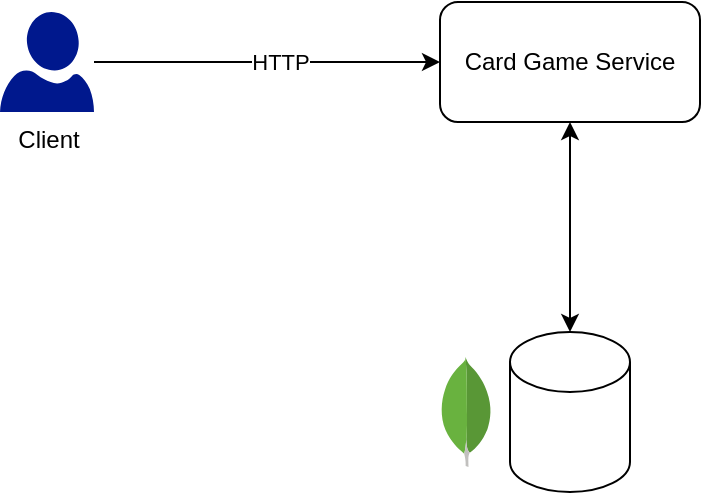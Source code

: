 <mxfile version="20.8.5" type="device" pages="2"><diagram id="AteizHUOfp-uLyl8wukj" name="High Level Architecture"><mxGraphModel dx="1434" dy="695" grid="1" gridSize="10" guides="1" tooltips="1" connect="1" arrows="1" fold="1" page="1" pageScale="1" pageWidth="827" pageHeight="1169" math="0" shadow="0"><root><mxCell id="0"/><mxCell id="1" parent="0"/><mxCell id="uGYsPJjMQENl2pW6gWqZ-3" style="edgeStyle=orthogonalEdgeStyle;rounded=0;orthogonalLoop=1;jettySize=auto;html=1;entryX=0;entryY=0.5;entryDx=0;entryDy=0;" edge="1" parent="1" source="uGYsPJjMQENl2pW6gWqZ-1" target="uGYsPJjMQENl2pW6gWqZ-2"><mxGeometry relative="1" as="geometry"/></mxCell><mxCell id="uGYsPJjMQENl2pW6gWqZ-8" value="HTTP" style="edgeLabel;html=1;align=center;verticalAlign=middle;resizable=0;points=[];" vertex="1" connectable="0" parent="uGYsPJjMQENl2pW6gWqZ-3"><mxGeometry x="0.202" y="2" relative="1" as="geometry"><mxPoint x="-11" y="2" as="offset"/></mxGeometry></mxCell><mxCell id="uGYsPJjMQENl2pW6gWqZ-1" value="Client" style="sketch=0;aspect=fixed;pointerEvents=1;shadow=0;dashed=0;html=1;strokeColor=none;labelPosition=center;verticalLabelPosition=bottom;verticalAlign=top;align=center;fillColor=#00188D;shape=mxgraph.azure.user" vertex="1" parent="1"><mxGeometry x="140" y="120" width="47" height="50" as="geometry"/></mxCell><mxCell id="uGYsPJjMQENl2pW6gWqZ-7" style="edgeStyle=orthogonalEdgeStyle;rounded=0;orthogonalLoop=1;jettySize=auto;html=1;entryX=0.5;entryY=0;entryDx=0;entryDy=0;entryPerimeter=0;startArrow=classic;startFill=1;" edge="1" parent="1" source="uGYsPJjMQENl2pW6gWqZ-2" target="uGYsPJjMQENl2pW6gWqZ-4"><mxGeometry relative="1" as="geometry"/></mxCell><mxCell id="uGYsPJjMQENl2pW6gWqZ-2" value="Card Game Service" style="rounded=1;whiteSpace=wrap;html=1;" vertex="1" parent="1"><mxGeometry x="360" y="115" width="130" height="60" as="geometry"/></mxCell><mxCell id="uGYsPJjMQENl2pW6gWqZ-4" value="" style="shape=cylinder3;whiteSpace=wrap;html=1;boundedLbl=1;backgroundOutline=1;size=15;" vertex="1" parent="1"><mxGeometry x="395" y="280" width="60" height="80" as="geometry"/></mxCell><mxCell id="uGYsPJjMQENl2pW6gWqZ-6" value="" style="dashed=0;outlineConnect=0;html=1;align=center;labelPosition=center;verticalLabelPosition=bottom;verticalAlign=top;shape=mxgraph.weblogos.mongodb" vertex="1" parent="1"><mxGeometry x="360" y="292.5" width="26.29" height="55" as="geometry"/></mxCell></root></mxGraphModel></diagram><diagram id="hB1DYLXWT9xH0XuyFJ0U" name="Enterprise Architecture"><mxGraphModel dx="1434" dy="1923" grid="1" gridSize="10" guides="1" tooltips="1" connect="1" arrows="1" fold="1" page="1" pageScale="1" pageWidth="827" pageHeight="1169" math="0" shadow="0"><root><mxCell id="0"/><mxCell id="1" parent="0"/><mxCell id="LEMrE9bQ3T0Od7LSvAJy-5" value="Ports and Adapters" style="text;strokeColor=none;fillColor=none;html=1;fontSize=28;fontStyle=1;verticalAlign=middle;align=center;rounded=0;strokeWidth=0;" vertex="1" parent="1"><mxGeometry x="280" y="-681" width="250" height="100" as="geometry"/></mxCell><mxCell id="LEMrE9bQ3T0Od7LSvAJy-9" value="" style="verticalLabelPosition=bottom;verticalAlign=top;html=1;shape=mxgraph.basic.polygon;polyCoords=[[0.25,0],[0.75,0],[1,0.25],[1,0.75],[0.75,1],[0.25,1],[0,0.75],[0,0.25]];polyline=0;rounded=0;strokeWidth=0;fillColor=#1E8DFC;" vertex="1" parent="1"><mxGeometry x="190" y="-571" width="440" height="420" as="geometry"/></mxCell><mxCell id="LEMrE9bQ3T0Od7LSvAJy-11" value="Application Core&lt;br&gt;(game pkg)" style="text;html=1;strokeColor=none;fillColor=none;align=center;verticalAlign=middle;whiteSpace=wrap;rounded=0;strokeWidth=0;fontSize=28;fontColor=#E8FFFC;" vertex="1" parent="1"><mxGeometry x="295" y="-416" width="230" height="90" as="geometry"/></mxCell><mxCell id="LEMrE9bQ3T0Od7LSvAJy-12" value="pesistence" style="rounded=1;whiteSpace=wrap;html=1;strokeWidth=0;fontSize=13;fillColor=#dae8fc;rotation=-90;strokeColor=#6c8ebf;" vertex="1" parent="1"><mxGeometry x="560" y="-381" width="80" height="40" as="geometry"/></mxCell><mxCell id="LEMrE9bQ3T0Od7LSvAJy-13" value="generator" style="rounded=1;whiteSpace=wrap;html=1;strokeWidth=0;fontSize=13;fillColor=#dae8fc;rotation=45;strokeColor=#6c8ebf;" vertex="1" parent="1"><mxGeometry x="510" y="-511" width="80" height="40" as="geometry"/></mxCell><mxCell id="LEMrE9bQ3T0Od7LSvAJy-14" value="config" style="rounded=1;whiteSpace=wrap;html=1;strokeWidth=0;fontSize=13;fillColor=#dae8fc;rotation=-45;strokeColor=#6c8ebf;" vertex="1" parent="1"><mxGeometry x="510" y="-241" width="80" height="40" as="geometry"/></mxCell><mxCell id="Ol9fWq0ugdBrIfDdKrVo-1" value="server" style="rounded=1;whiteSpace=wrap;html=1;strokeWidth=0;fontSize=13;fillColor=#dae8fc;rotation=90;strokeColor=#6c8ebf;" vertex="1" parent="1"><mxGeometry x="180" y="-381" width="80" height="40" as="geometry"/></mxCell><mxCell id="Ol9fWq0ugdBrIfDdKrVo-8" style="edgeStyle=orthogonalEdgeStyle;rounded=0;orthogonalLoop=1;jettySize=auto;html=1;fontSize=13;fontColor=#E8FFFC;startArrow=none;startFill=0;endArrow=classic;endFill=1;" edge="1" parent="1" source="Ol9fWq0ugdBrIfDdKrVo-2" target="LEMrE9bQ3T0Od7LSvAJy-12"><mxGeometry relative="1" as="geometry"/></mxCell><mxCell id="Ol9fWq0ugdBrIfDdKrVo-2" value="MongoDB" style="strokeWidth=2;html=1;shape=mxgraph.flowchart.start_1;whiteSpace=wrap;rounded=0;fontSize=13;fontColor=#E8FFFC;fillColor=#19B8FC;strokeColor=none;" vertex="1" parent="1"><mxGeometry x="660" y="-391" width="100" height="60" as="geometry"/></mxCell><mxCell id="Ol9fWq0ugdBrIfDdKrVo-11" style="rounded=0;orthogonalLoop=1;jettySize=auto;html=1;fontSize=13;fontColor=#E8FFFC;startArrow=none;startFill=0;endArrow=classic;endFill=1;entryX=0.5;entryY=0;entryDx=0;entryDy=0;exitX=0.145;exitY=0.855;exitDx=0;exitDy=0;exitPerimeter=0;" edge="1" parent="1" source="Ol9fWq0ugdBrIfDdKrVo-12" target="LEMrE9bQ3T0Od7LSvAJy-13"><mxGeometry relative="1" as="geometry"><mxPoint x="590" y="-541" as="targetPoint"/></mxGeometry></mxCell><mxCell id="Ol9fWq0ugdBrIfDdKrVo-12" value="UUID Generator" style="strokeWidth=2;html=1;shape=mxgraph.flowchart.start_1;whiteSpace=wrap;rounded=0;fontSize=13;fontColor=#E8FFFC;fillColor=#19B8FC;strokeColor=none;" vertex="1" parent="1"><mxGeometry x="610" y="-581" width="100" height="60" as="geometry"/></mxCell><mxCell id="Ol9fWq0ugdBrIfDdKrVo-14" style="edgeStyle=none;rounded=0;orthogonalLoop=1;jettySize=auto;html=1;entryX=0.5;entryY=1;entryDx=0;entryDy=0;fontSize=13;fontColor=#E8FFFC;startArrow=none;startFill=0;endArrow=classic;endFill=1;" edge="1" parent="1" source="Ol9fWq0ugdBrIfDdKrVo-13" target="Ol9fWq0ugdBrIfDdKrVo-1"><mxGeometry relative="1" as="geometry"/></mxCell><mxCell id="Ol9fWq0ugdBrIfDdKrVo-13" value="REST HTTP Server" style="strokeWidth=2;html=1;shape=mxgraph.flowchart.start_1;whiteSpace=wrap;rounded=0;fontSize=13;fontColor=#E8FFFC;fillColor=#19B8FC;strokeColor=none;" vertex="1" parent="1"><mxGeometry x="20" y="-391" width="100" height="60" as="geometry"/></mxCell></root></mxGraphModel></diagram></mxfile>